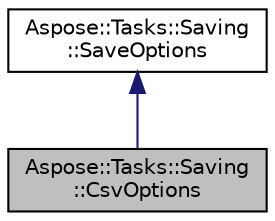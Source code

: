 digraph "Aspose::Tasks::Saving::CsvOptions"
{
 // LATEX_PDF_SIZE
  edge [fontname="Helvetica",fontsize="10",labelfontname="Helvetica",labelfontsize="10"];
  node [fontname="Helvetica",fontsize="10",shape=record];
  Node1 [label="Aspose::Tasks::Saving\l::CsvOptions",height=0.2,width=0.4,color="black", fillcolor="grey75", style="filled", fontcolor="black",tooltip="Allows to specify additional options when saving project to CSV."];
  Node2 -> Node1 [dir="back",color="midnightblue",fontsize="10",style="solid",fontname="Helvetica"];
  Node2 [label="Aspose::Tasks::Saving\l::SaveOptions",height=0.2,width=0.4,color="black", fillcolor="white", style="filled",URL="$class_aspose_1_1_tasks_1_1_saving_1_1_save_options.html",tooltip="This is an abstract base class for classes that allow the user to specify additional options when sav..."];
}
